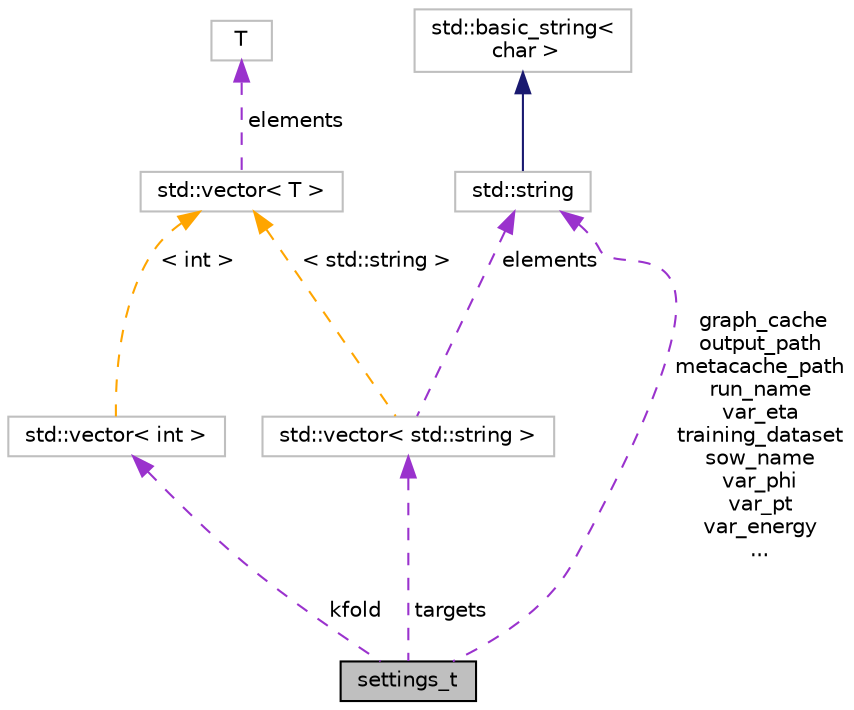digraph "settings_t"
{
 // INTERACTIVE_SVG=YES
 // LATEX_PDF_SIZE
  edge [fontname="Helvetica",fontsize="10",labelfontname="Helvetica",labelfontsize="10"];
  node [fontname="Helvetica",fontsize="10",shape=record];
  Node1 [label="settings_t",height=0.2,width=0.4,color="black", fillcolor="grey75", style="filled", fontcolor="black",tooltip="Contains all configuration settings for an analysis session."];
  Node2 -> Node1 [dir="back",color="darkorchid3",fontsize="10",style="dashed",label=" graph_cache\noutput_path\nmetacache_path\nrun_name\nvar_eta\ntraining_dataset\nsow_name\nvar_phi\nvar_pt\nvar_energy\n..." ,fontname="Helvetica"];
  Node2 [label="std::string",height=0.2,width=0.4,color="grey75", fillcolor="white", style="filled",tooltip="STL class."];
  Node3 -> Node2 [dir="back",color="midnightblue",fontsize="10",style="solid",fontname="Helvetica"];
  Node3 [label="std::basic_string\<\l char \>",height=0.2,width=0.4,color="grey75", fillcolor="white", style="filled",tooltip="STL class."];
  Node4 -> Node1 [dir="back",color="darkorchid3",fontsize="10",style="dashed",label=" kfold" ,fontname="Helvetica"];
  Node4 [label="std::vector\< int \>",height=0.2,width=0.4,color="grey75", fillcolor="white", style="filled",tooltip=" "];
  Node5 -> Node4 [dir="back",color="orange",fontsize="10",style="dashed",label=" \< int \>" ,fontname="Helvetica"];
  Node5 [label="std::vector\< T \>",height=0.2,width=0.4,color="grey75", fillcolor="white", style="filled",tooltip="STL class."];
  Node6 -> Node5 [dir="back",color="darkorchid3",fontsize="10",style="dashed",label=" elements" ,fontname="Helvetica"];
  Node6 [label="T",height=0.2,width=0.4,color="grey75", fillcolor="white", style="filled",tooltip=" "];
  Node7 -> Node1 [dir="back",color="darkorchid3",fontsize="10",style="dashed",label=" targets" ,fontname="Helvetica"];
  Node7 [label="std::vector\< std::string \>",height=0.2,width=0.4,color="grey75", fillcolor="white", style="filled",tooltip=" "];
  Node2 -> Node7 [dir="back",color="darkorchid3",fontsize="10",style="dashed",label=" elements" ,fontname="Helvetica"];
  Node5 -> Node7 [dir="back",color="orange",fontsize="10",style="dashed",label=" \< std::string \>" ,fontname="Helvetica"];
}
